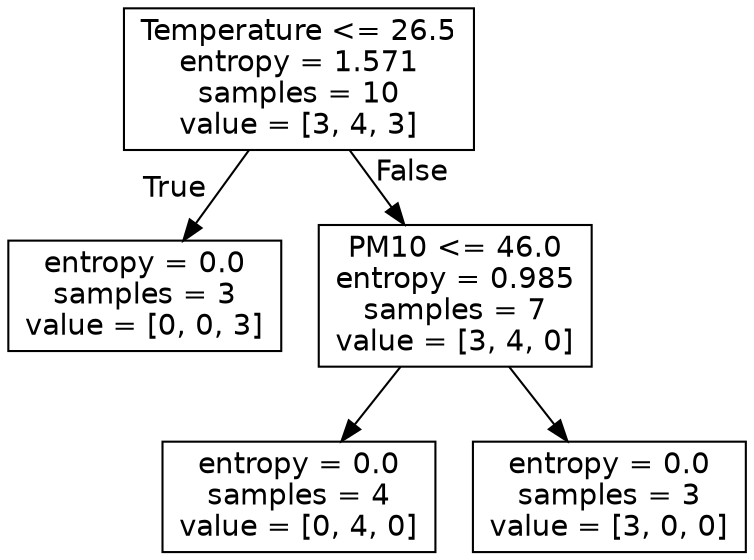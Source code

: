 digraph Tree {
node [shape=box, fontname="helvetica"] ;
edge [fontname="helvetica"] ;
0 [label="Temperature <= 26.5\nentropy = 1.571\nsamples = 10\nvalue = [3, 4, 3]"] ;
1 [label="entropy = 0.0\nsamples = 3\nvalue = [0, 0, 3]"] ;
0 -> 1 [labeldistance=2.5, labelangle=45, headlabel="True"] ;
2 [label="PM10 <= 46.0\nentropy = 0.985\nsamples = 7\nvalue = [3, 4, 0]"] ;
0 -> 2 [labeldistance=2.5, labelangle=-45, headlabel="False"] ;
3 [label="entropy = 0.0\nsamples = 4\nvalue = [0, 4, 0]"] ;
2 -> 3 ;
4 [label="entropy = 0.0\nsamples = 3\nvalue = [3, 0, 0]"] ;
2 -> 4 ;
}